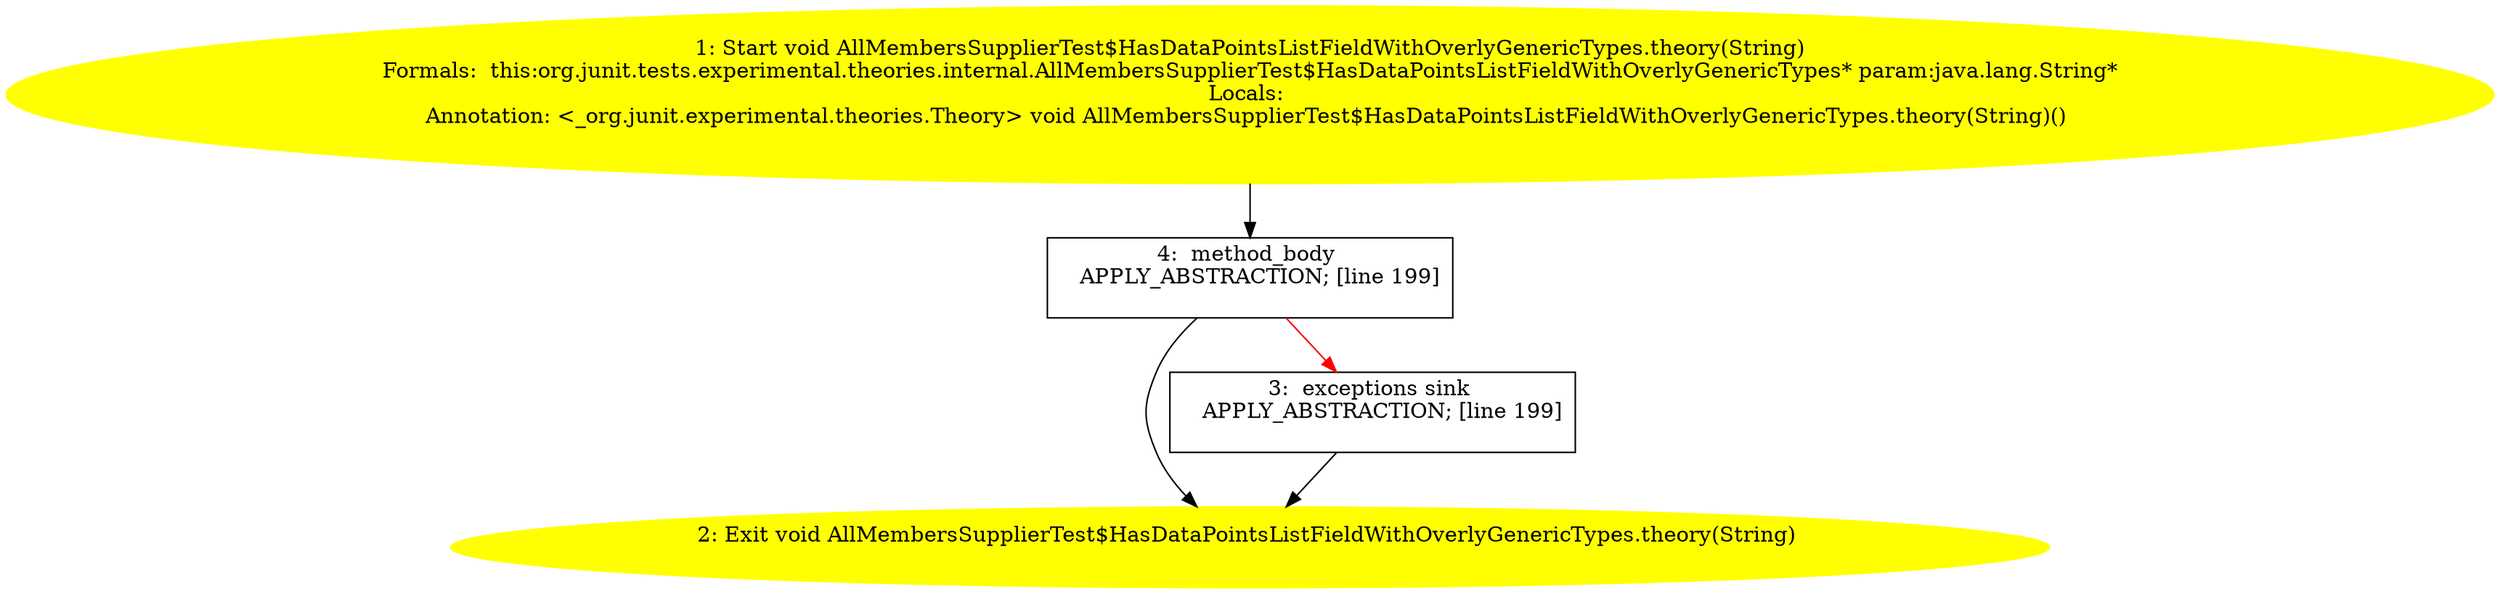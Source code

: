 /* @generated */
digraph cfg {
"org.junit.tests.experimental.theories.internal.AllMembersSupplierTest$HasDataPointsListFieldWithOver.1f9f51a99dbb83ec1809062457a75a06_1" [label="1: Start void AllMembersSupplierTest$HasDataPointsListFieldWithOverlyGenericTypes.theory(String)\nFormals:  this:org.junit.tests.experimental.theories.internal.AllMembersSupplierTest$HasDataPointsListFieldWithOverlyGenericTypes* param:java.lang.String*\nLocals: \nAnnotation: <_org.junit.experimental.theories.Theory> void AllMembersSupplierTest$HasDataPointsListFieldWithOverlyGenericTypes.theory(String)() \n  " color=yellow style=filled]
	

	 "org.junit.tests.experimental.theories.internal.AllMembersSupplierTest$HasDataPointsListFieldWithOver.1f9f51a99dbb83ec1809062457a75a06_1" -> "org.junit.tests.experimental.theories.internal.AllMembersSupplierTest$HasDataPointsListFieldWithOver.1f9f51a99dbb83ec1809062457a75a06_4" ;
"org.junit.tests.experimental.theories.internal.AllMembersSupplierTest$HasDataPointsListFieldWithOver.1f9f51a99dbb83ec1809062457a75a06_2" [label="2: Exit void AllMembersSupplierTest$HasDataPointsListFieldWithOverlyGenericTypes.theory(String) \n  " color=yellow style=filled]
	

"org.junit.tests.experimental.theories.internal.AllMembersSupplierTest$HasDataPointsListFieldWithOver.1f9f51a99dbb83ec1809062457a75a06_3" [label="3:  exceptions sink \n   APPLY_ABSTRACTION; [line 199]\n " shape="box"]
	

	 "org.junit.tests.experimental.theories.internal.AllMembersSupplierTest$HasDataPointsListFieldWithOver.1f9f51a99dbb83ec1809062457a75a06_3" -> "org.junit.tests.experimental.theories.internal.AllMembersSupplierTest$HasDataPointsListFieldWithOver.1f9f51a99dbb83ec1809062457a75a06_2" ;
"org.junit.tests.experimental.theories.internal.AllMembersSupplierTest$HasDataPointsListFieldWithOver.1f9f51a99dbb83ec1809062457a75a06_4" [label="4:  method_body \n   APPLY_ABSTRACTION; [line 199]\n " shape="box"]
	

	 "org.junit.tests.experimental.theories.internal.AllMembersSupplierTest$HasDataPointsListFieldWithOver.1f9f51a99dbb83ec1809062457a75a06_4" -> "org.junit.tests.experimental.theories.internal.AllMembersSupplierTest$HasDataPointsListFieldWithOver.1f9f51a99dbb83ec1809062457a75a06_2" ;
	 "org.junit.tests.experimental.theories.internal.AllMembersSupplierTest$HasDataPointsListFieldWithOver.1f9f51a99dbb83ec1809062457a75a06_4" -> "org.junit.tests.experimental.theories.internal.AllMembersSupplierTest$HasDataPointsListFieldWithOver.1f9f51a99dbb83ec1809062457a75a06_3" [color="red" ];
}
